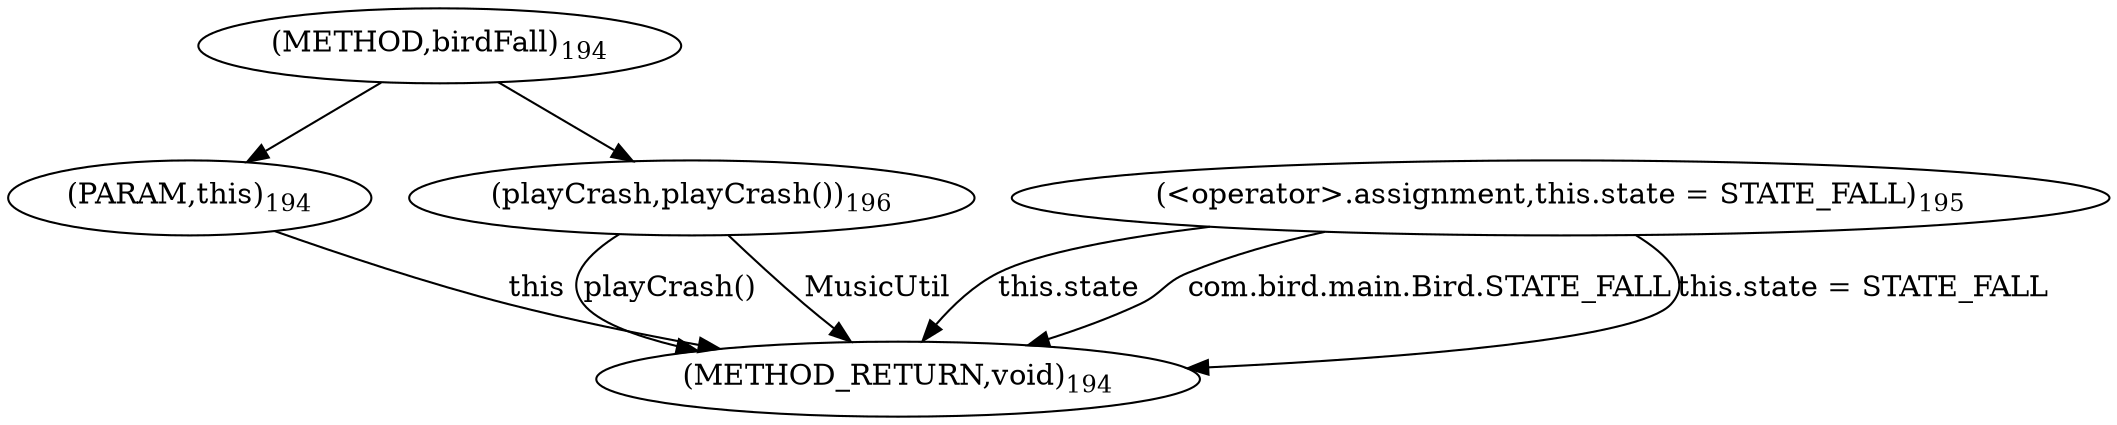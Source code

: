 digraph "birdFall" {  
"913" [label = <(METHOD,birdFall)<SUB>194</SUB>> ]
"927" [label = <(METHOD_RETURN,void)<SUB>194</SUB>> ]
"914" [label = <(PARAM,this)<SUB>194</SUB>> ]
"916" [label = <(&lt;operator&gt;.assignment,this.state = STATE_FALL)<SUB>195</SUB>> ]
"923" [label = <(playCrash,playCrash())<SUB>196</SUB>> ]
"916" [label = <(&lt;operator&gt;.assignment,this.state = STATE_FALL)<SUB>195</SUB>> ]
"916" [label = <(&lt;operator&gt;.assignment,this.state = STATE_FALL)<SUB>195</SUB>> ]
"923" [label = <(playCrash,playCrash())<SUB>196</SUB>> ]
  "914" -> "927"  [ label = "this"] 
  "916" -> "927"  [ label = "this.state"] 
  "916" -> "927"  [ label = "com.bird.main.Bird.STATE_FALL"] 
  "916" -> "927"  [ label = "this.state = STATE_FALL"] 
  "923" -> "927"  [ label = "playCrash()"] 
  "923" -> "927"  [ label = "MusicUtil"] 
  "913" -> "914" 
  "913" -> "923" 
}
